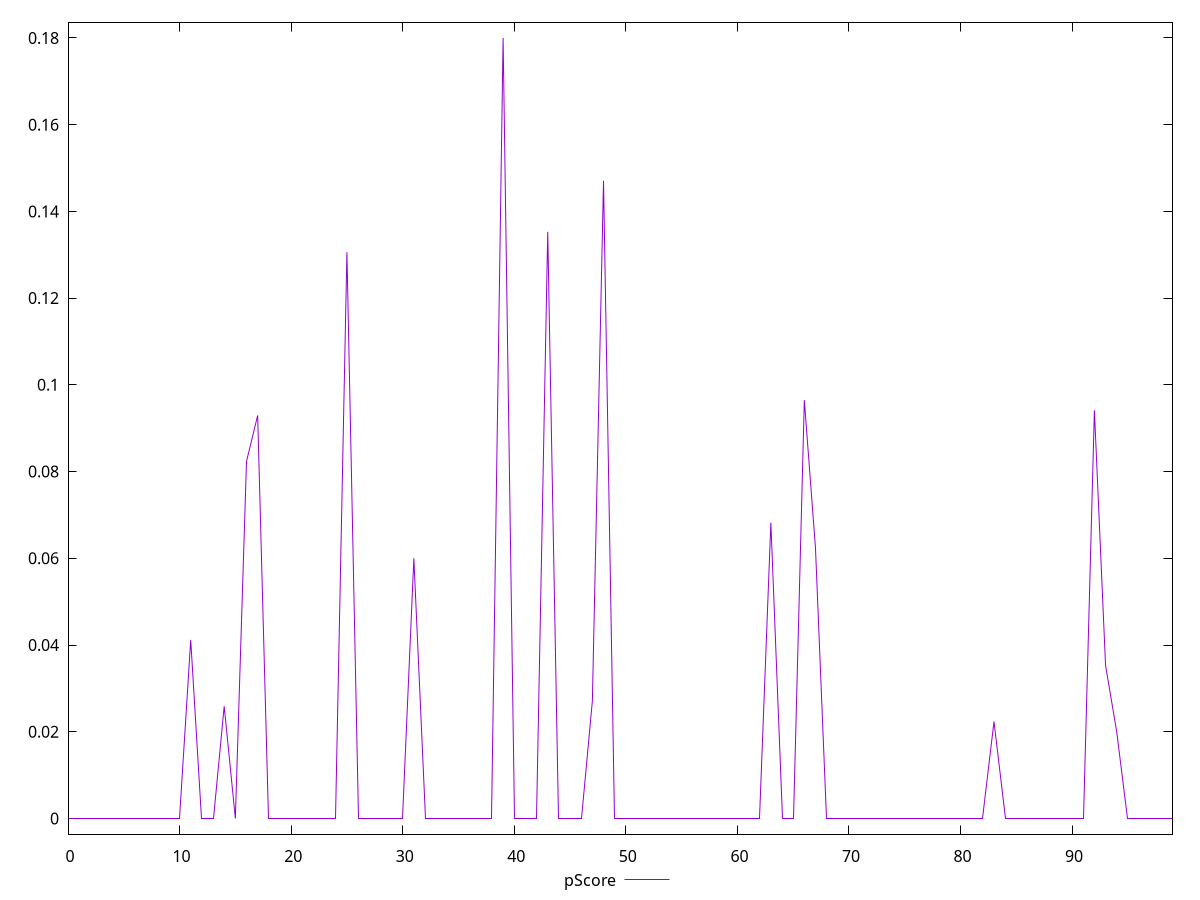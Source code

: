 reset

$pScore <<EOF
0 0
1 0
2 0
3 0
4 0
5 0
6 0
7 0
8 0
9 0
10 0
11 0.04117647058823526
12 0
13 0
14 0.025882352941176467
15 0
16 0.08235294117647057
17 0.09294117647058825
18 0
19 0
20 0
21 0
22 0
23 0
24 0
25 0.13058823529411762
26 0
27 0
28 0
29 0
30 0
31 0.06
32 0
33 0
34 0
35 0
36 0
37 0
38 0
39 0.18
40 0
41 0
42 0
43 0.1352941176470588
44 0
45 0
46 0
47 0.027058823529411746
48 0.14705882352941174
49 0
50 0
51 0
52 0
53 0
54 0
55 0
56 0
57 0
58 0
59 0
60 0
61 0
62 0
63 0.06823529411764706
64 0
65 0
66 0.09647058823529409
67 0.062352941176470555
68 0
69 0
70 0
71 0
72 0
73 0
74 0
75 0
76 0
77 0
78 0
79 0
80 0
81 0
82 0
83 0.022352941176470575
84 0
85 0
86 0
87 0
88 0
89 0
90 0
91 0
92 0.09411764705882353
93 0.03529411764705881
94 0.019999999999999962
95 0
96 0
97 0
98 0
99 0
EOF

set key outside below
set xrange [0:99]
set yrange [-0.0036:0.18359999999999999]
set trange [-0.0036:0.18359999999999999]
set terminal svg size 640, 500 enhanced background rgb 'white'
set output "report_00013_2021-02-09T12-04-24.940Z/uses-text-compression/samples/pages/pScore/values.svg"

plot $pScore title "pScore" with line

reset

